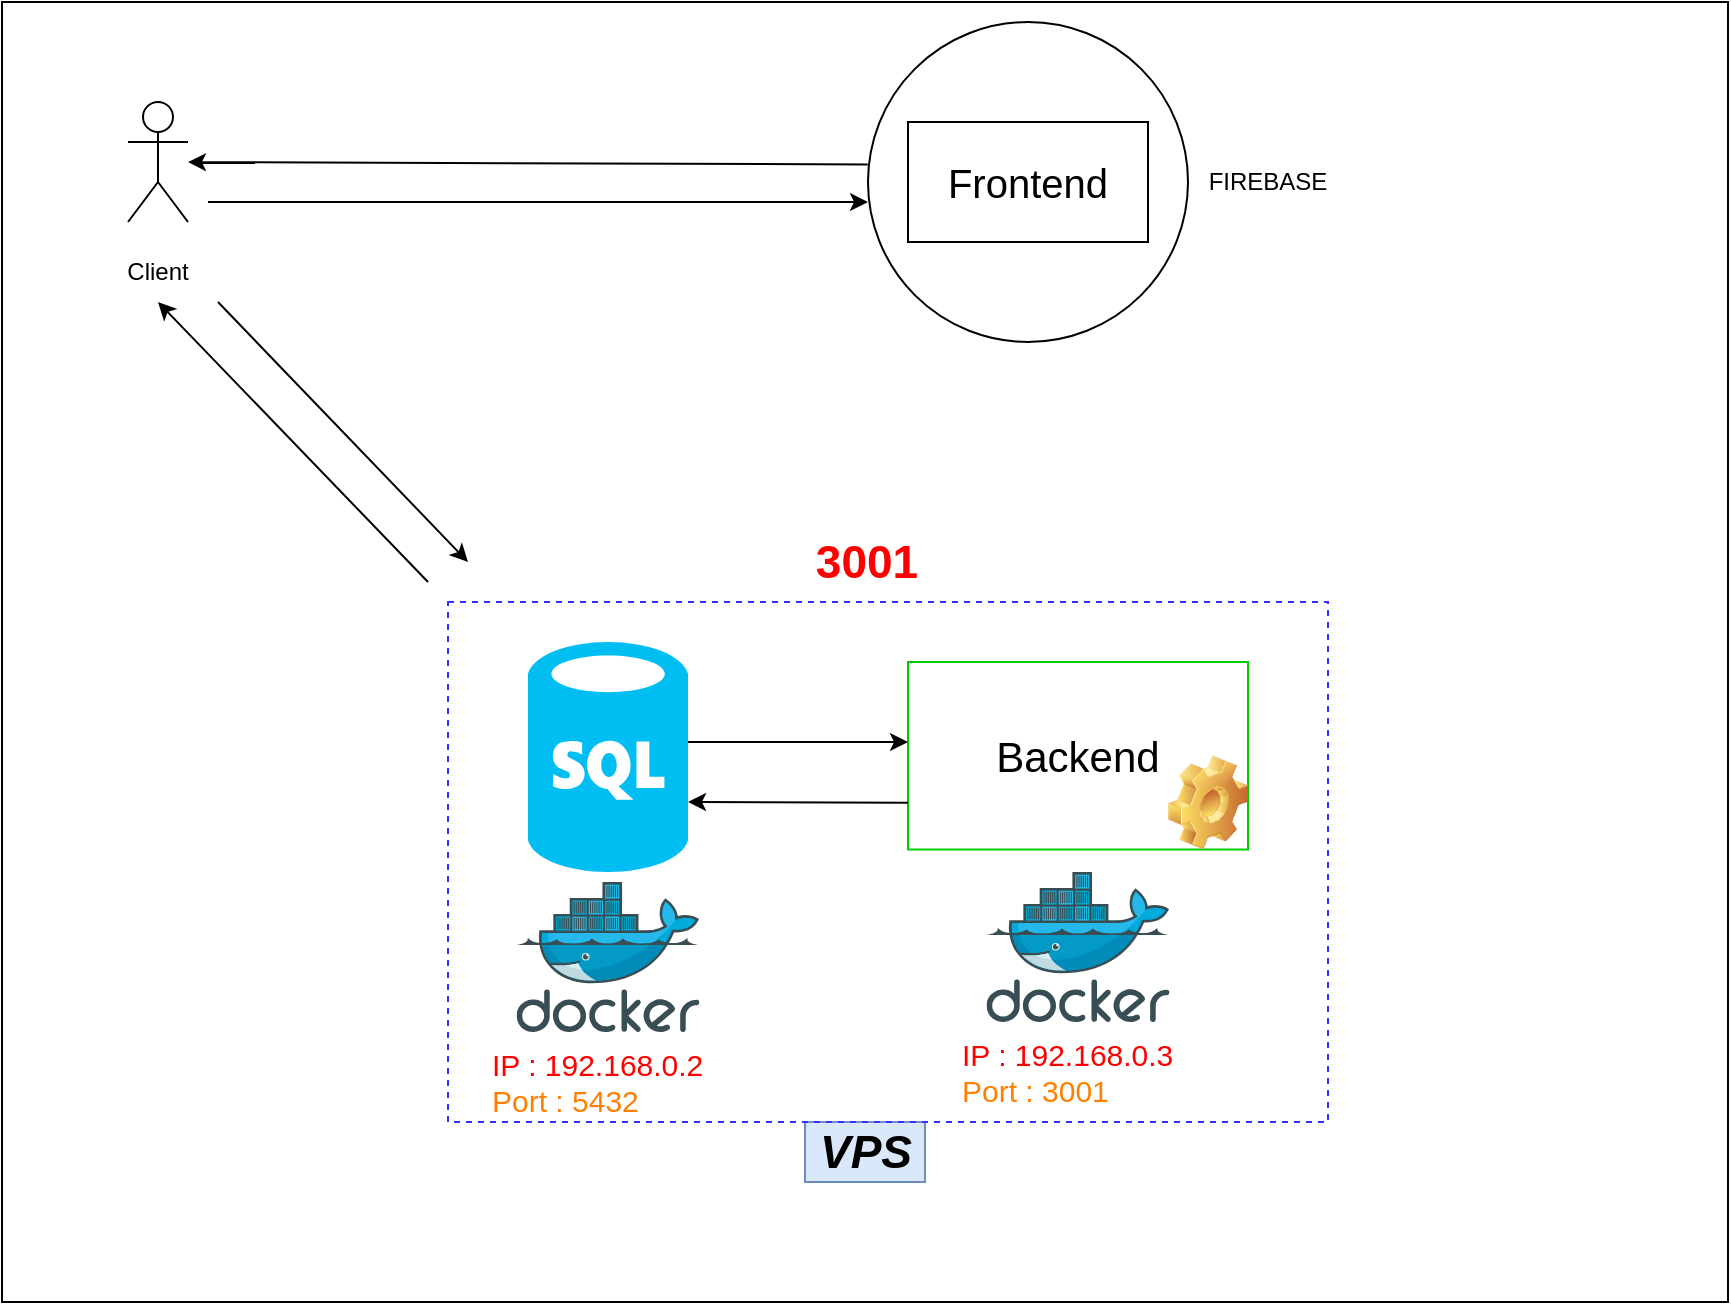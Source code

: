 <mxfile version="16.5.1" type="device"><diagram id="SUbSDjPNq4uEq4_lUk5I" name="Page-1"><mxGraphModel dx="4498" dy="1730" grid="1" gridSize="10" guides="1" tooltips="1" connect="1" arrows="1" fold="1" page="1" pageScale="1" pageWidth="827" pageHeight="1169" math="0" shadow="0"><root><mxCell id="0"/><mxCell id="1" parent="0"/><mxCell id="4" value="" style="rounded=0;whiteSpace=wrap;html=1;fillColor=#FFFFFF;shadow=0;" parent="1" vertex="1"><mxGeometry x="-1133" width="863" height="650" as="geometry"/></mxCell><mxCell id="19" value="" style="ellipse;whiteSpace=wrap;html=1;aspect=fixed;fontColor=#000000;strokeColor=#000000;fillColor=#FFFFFF;" parent="1" vertex="1"><mxGeometry x="-700" y="10" width="160" height="160" as="geometry"/></mxCell><mxCell id="2" value="" style="shape=umlActor;verticalLabelPosition=bottom;verticalAlign=top;html=1;outlineConnect=0;strokeColor=#000000;fillColor=#FFFFFF;" parent="1" vertex="1"><mxGeometry x="-1070" y="50" width="30" height="60" as="geometry"/></mxCell><mxCell id="6" value="&lt;font style=&quot;font-size: 20px;&quot; color=&quot;#000000&quot;&gt;Frontend&lt;/font&gt;" style="rounded=0;whiteSpace=wrap;html=1;strokeColor=#000000;fillColor=#FFFFFF;" parent="1" vertex="1"><mxGeometry x="-680" y="60" width="120" height="60" as="geometry"/></mxCell><mxCell id="12" value="&lt;font style=&quot;font-size: 21px;&quot;&gt;Backend&lt;/font&gt;" style="rounded=0;whiteSpace=wrap;html=1;fontColor=#000000;strokeColor=#00CC00;fillColor=#FFFFFF;" parent="1" vertex="1"><mxGeometry x="-680" y="330" width="170" height="93.75" as="geometry"/></mxCell><mxCell id="15" style="edgeStyle=none;html=1;fontColor=#000000;strokeColor=#000000;" parent="1" edge="1"><mxGeometry relative="1" as="geometry"><mxPoint x="-790" y="370" as="sourcePoint"/><mxPoint x="-680" y="370" as="targetPoint"/></mxGeometry></mxCell><mxCell id="16" value="" style="endArrow=classic;html=1;fontColor=#000000;strokeColor=#000000;exitX=0;exitY=0.75;exitDx=0;exitDy=0;" parent="1" source="12" edge="1"><mxGeometry width="50" height="50" relative="1" as="geometry"><mxPoint x="-780" y="270" as="sourcePoint"/><mxPoint x="-790" y="400" as="targetPoint"/></mxGeometry></mxCell><mxCell id="18" value="&lt;font style=&quot;font-size: 23px;&quot;&gt;VPS&lt;/font&gt;" style="text;html=1;align=center;verticalAlign=middle;whiteSpace=wrap;rounded=0;fontStyle=3;fillColor=#dae8fc;strokeColor=#6c8ebf;" parent="1" vertex="1"><mxGeometry x="-731.5" y="560" width="60" height="30" as="geometry"/></mxCell><mxCell id="21" value="FIREBASE" style="text;html=1;strokeColor=none;fillColor=none;align=center;verticalAlign=middle;whiteSpace=wrap;rounded=0;fontColor=#000000;" parent="1" vertex="1"><mxGeometry x="-530" y="75" width="60" height="30" as="geometry"/></mxCell><mxCell id="pmlelgqbaWPivE1LE0Jo-22" value="" style="endArrow=classic;html=1;rounded=0;exitX=-0.001;exitY=0.445;exitDx=0;exitDy=0;exitPerimeter=0;" parent="1" source="19" target="2" edge="1"><mxGeometry width="50" height="50" relative="1" as="geometry"><mxPoint x="-880" y="105" as="sourcePoint"/><mxPoint x="-830" y="55" as="targetPoint"/></mxGeometry></mxCell><mxCell id="pmlelgqbaWPivE1LE0Jo-23" value="" style="endArrow=classic;html=1;rounded=0;exitX=1;exitY=1;exitDx=0;exitDy=0;" parent="1" source="pmlelgqbaWPivE1LE0Jo-27" edge="1"><mxGeometry width="50" height="50" relative="1" as="geometry"><mxPoint x="-930" y="160" as="sourcePoint"/><mxPoint x="-900" y="280" as="targetPoint"/></mxGeometry></mxCell><mxCell id="pmlelgqbaWPivE1LE0Jo-24" value="" style="endArrow=classic;html=1;rounded=0;entryX=0.5;entryY=1;entryDx=0;entryDy=0;" parent="1" target="pmlelgqbaWPivE1LE0Jo-27" edge="1"><mxGeometry width="50" height="50" relative="1" as="geometry"><mxPoint x="-920" y="290" as="sourcePoint"/><mxPoint x="-890" y="260" as="targetPoint"/></mxGeometry></mxCell><mxCell id="pmlelgqbaWPivE1LE0Jo-27" value="Client" style="text;html=1;strokeColor=none;fillColor=none;align=center;verticalAlign=middle;whiteSpace=wrap;rounded=0;" parent="1" vertex="1"><mxGeometry x="-1085" y="120" width="60" height="30" as="geometry"/></mxCell><mxCell id="24" value="" style="aspect=fixed;html=1;points=[];align=center;image;fontSize=12;image=img/lib/mscae/Docker.svg;" parent="1" vertex="1"><mxGeometry x="-875.73" y="440" width="91.47" height="75" as="geometry"/></mxCell><mxCell id="25" value="" style="verticalLabelPosition=bottom;html=1;verticalAlign=top;align=center;strokeColor=none;fillColor=#00BEF2;shape=mxgraph.azure.sql_database;" parent="1" vertex="1"><mxGeometry x="-870" y="320" width="80" height="115" as="geometry"/></mxCell><mxCell id="26" value="" style="aspect=fixed;html=1;points=[];align=center;image;fontSize=12;image=img/lib/mscae/Docker.svg;" parent="1" vertex="1"><mxGeometry x="-640.74" y="435" width="91.47" height="75" as="geometry"/></mxCell><mxCell id="I9cBDs_rKNQm7CKY2jHk-26" value="" style="whiteSpace=wrap;html=1;fillColor=none;strokeColor=#3333FF;dashed=1;shadow=0;glass=0;sketch=0;" parent="1" vertex="1"><mxGeometry x="-910" y="300" width="440" height="260" as="geometry"/></mxCell><mxCell id="I9cBDs_rKNQm7CKY2jHk-28" value="" style="shape=image;html=1;verticalLabelPosition=bottom;verticalAlign=top;imageAspect=1;aspect=fixed;image=img/clipart/Gear_128x128.png;rounded=0;fontFamily=Helvetica;fontSize=12;fontColor=#007FFF;strokeColor=#007FFF;fillColor=none;gradientColor=none;" parent="1" vertex="1"><mxGeometry x="-550" y="376.83" width="40" height="46.92" as="geometry"/></mxCell><mxCell id="I9cBDs_rKNQm7CKY2jHk-29" value="&lt;b&gt;&lt;font color=&quot;#ff0000&quot; style=&quot;font-size: 23px;&quot;&gt;3001&lt;/font&gt;&lt;/b&gt;" style="text;html=1;resizable=0;autosize=1;align=center;verticalAlign=middle;points=[];fillColor=none;strokeColor=none;rounded=0;fontFamily=Helvetica;fontSize=12;fontColor=#007FFF;" parent="1" vertex="1"><mxGeometry x="-736.5" y="270" width="70" height="20" as="geometry"/></mxCell><mxCell id="I9cBDs_rKNQm7CKY2jHk-30" value="&lt;span style=&quot;font-size: 15px;&quot;&gt;&lt;font style=&quot;font-size: 15px;&quot;&gt;&lt;font style=&quot;font-size: 15px;&quot; color=&quot;#ff0000&quot;&gt;IP : 192.168.0.2&lt;/font&gt;&lt;br&gt;&lt;font style=&quot;font-size: 15px;&quot; color=&quot;#ff8000&quot;&gt;Port : 5432&lt;/font&gt;&lt;/font&gt;&lt;/span&gt;" style="text;html=1;resizable=0;autosize=1;align=left;verticalAlign=middle;points=[];fillColor=none;strokeColor=none;rounded=0;fontFamily=Helvetica;fontSize=12;fontColor=#007FFF;fontStyle=0" parent="1" vertex="1"><mxGeometry x="-890" y="520" width="120" height="40" as="geometry"/></mxCell><mxCell id="I9cBDs_rKNQm7CKY2jHk-31" value="&lt;span style=&quot;font-size: 15px;&quot;&gt;&lt;font style=&quot;font-size: 15px;&quot;&gt;&lt;font style=&quot;font-size: 15px;&quot; color=&quot;#ff0000&quot;&gt;IP : 192.168.0.3&lt;/font&gt;&lt;br&gt;&lt;font style=&quot;font-size: 15px;&quot; color=&quot;#ff8000&quot;&gt;Port : 3001&lt;/font&gt;&lt;/font&gt;&lt;/span&gt;" style="text;html=1;resizable=0;autosize=1;align=left;verticalAlign=middle;points=[];fillColor=none;strokeColor=none;rounded=0;fontFamily=Helvetica;fontSize=12;fontColor=#007FFF;fontStyle=0" parent="1" vertex="1"><mxGeometry x="-655" y="515" width="120" height="40" as="geometry"/></mxCell><mxCell id="I9cBDs_rKNQm7CKY2jHk-33" value="" style="endArrow=classic;html=1;rounded=0;fontFamily=Helvetica;fontSize=15;fontColor=#FF8000;" parent="1" edge="1"><mxGeometry width="50" height="50" relative="1" as="geometry"><mxPoint x="-1030" y="100" as="sourcePoint"/><mxPoint x="-700" y="100" as="targetPoint"/></mxGeometry></mxCell></root></mxGraphModel></diagram></mxfile>
